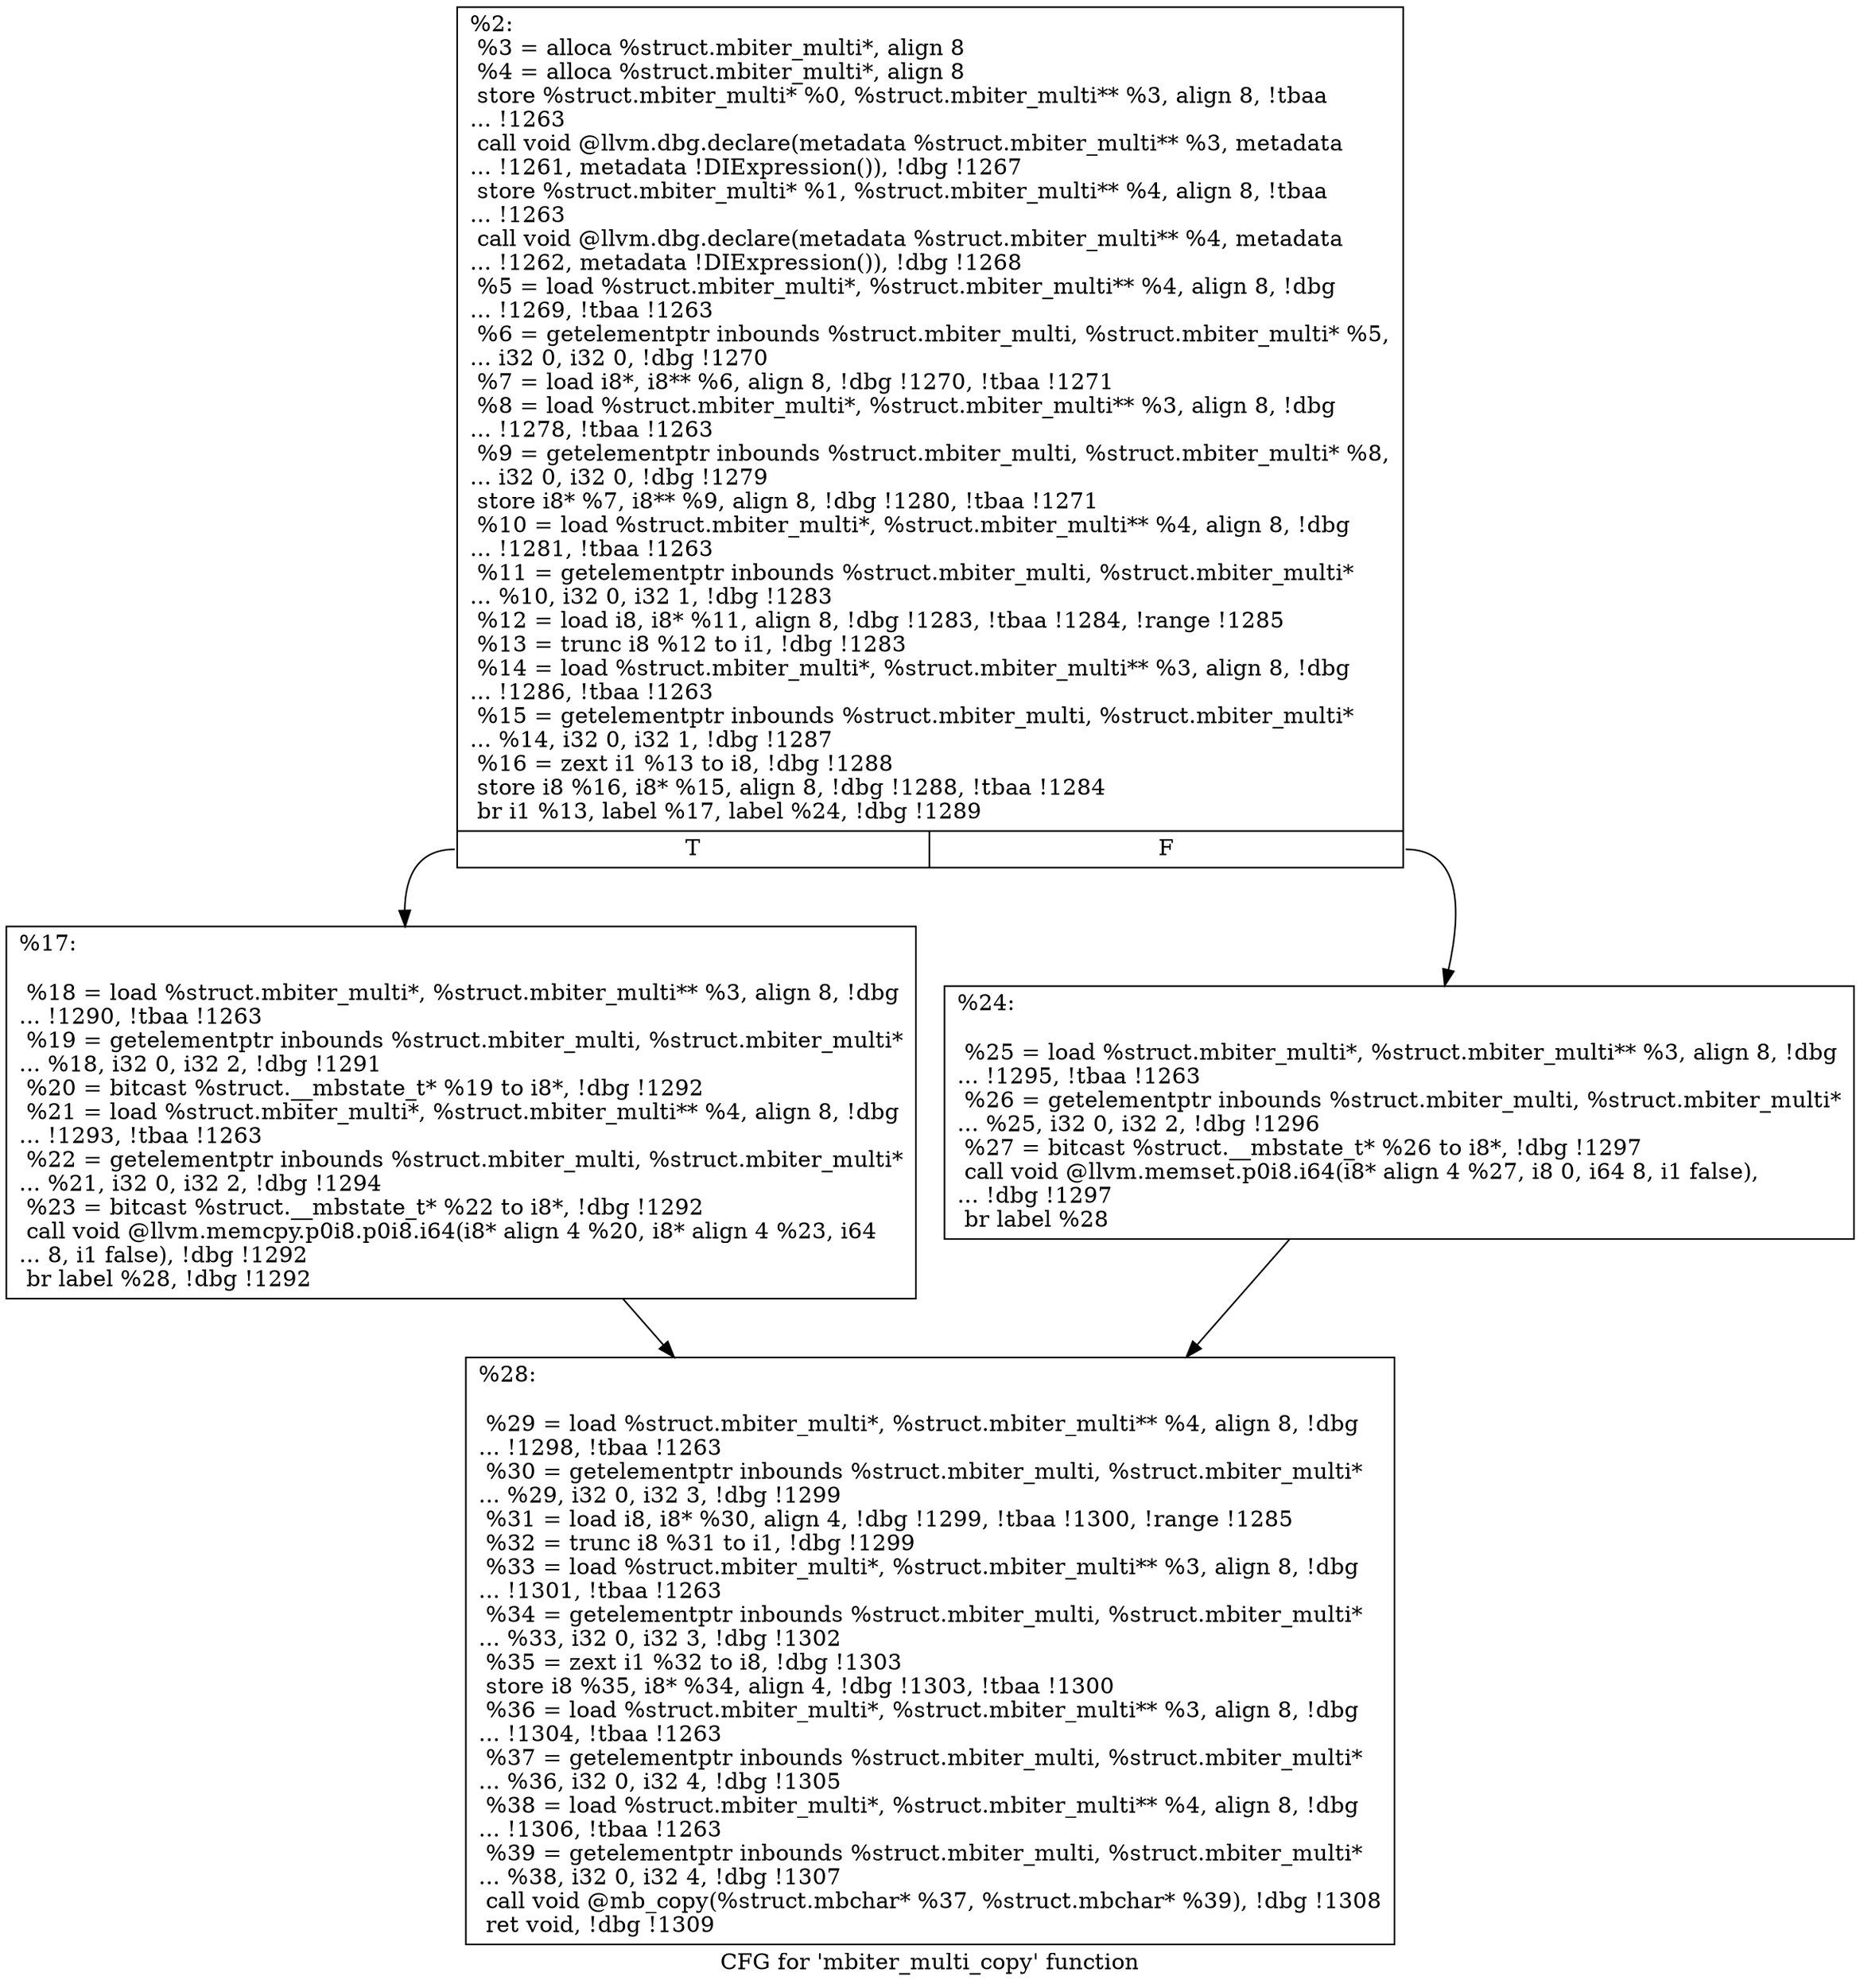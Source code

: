 digraph "CFG for 'mbiter_multi_copy' function" {
	label="CFG for 'mbiter_multi_copy' function";

	Node0x214ef50 [shape=record,label="{%2:\l  %3 = alloca %struct.mbiter_multi*, align 8\l  %4 = alloca %struct.mbiter_multi*, align 8\l  store %struct.mbiter_multi* %0, %struct.mbiter_multi** %3, align 8, !tbaa\l... !1263\l  call void @llvm.dbg.declare(metadata %struct.mbiter_multi** %3, metadata\l... !1261, metadata !DIExpression()), !dbg !1267\l  store %struct.mbiter_multi* %1, %struct.mbiter_multi** %4, align 8, !tbaa\l... !1263\l  call void @llvm.dbg.declare(metadata %struct.mbiter_multi** %4, metadata\l... !1262, metadata !DIExpression()), !dbg !1268\l  %5 = load %struct.mbiter_multi*, %struct.mbiter_multi** %4, align 8, !dbg\l... !1269, !tbaa !1263\l  %6 = getelementptr inbounds %struct.mbiter_multi, %struct.mbiter_multi* %5,\l... i32 0, i32 0, !dbg !1270\l  %7 = load i8*, i8** %6, align 8, !dbg !1270, !tbaa !1271\l  %8 = load %struct.mbiter_multi*, %struct.mbiter_multi** %3, align 8, !dbg\l... !1278, !tbaa !1263\l  %9 = getelementptr inbounds %struct.mbiter_multi, %struct.mbiter_multi* %8,\l... i32 0, i32 0, !dbg !1279\l  store i8* %7, i8** %9, align 8, !dbg !1280, !tbaa !1271\l  %10 = load %struct.mbiter_multi*, %struct.mbiter_multi** %4, align 8, !dbg\l... !1281, !tbaa !1263\l  %11 = getelementptr inbounds %struct.mbiter_multi, %struct.mbiter_multi*\l... %10, i32 0, i32 1, !dbg !1283\l  %12 = load i8, i8* %11, align 8, !dbg !1283, !tbaa !1284, !range !1285\l  %13 = trunc i8 %12 to i1, !dbg !1283\l  %14 = load %struct.mbiter_multi*, %struct.mbiter_multi** %3, align 8, !dbg\l... !1286, !tbaa !1263\l  %15 = getelementptr inbounds %struct.mbiter_multi, %struct.mbiter_multi*\l... %14, i32 0, i32 1, !dbg !1287\l  %16 = zext i1 %13 to i8, !dbg !1288\l  store i8 %16, i8* %15, align 8, !dbg !1288, !tbaa !1284\l  br i1 %13, label %17, label %24, !dbg !1289\l|{<s0>T|<s1>F}}"];
	Node0x214ef50:s0 -> Node0x214ffc0;
	Node0x214ef50:s1 -> Node0x2150010;
	Node0x214ffc0 [shape=record,label="{%17:\l\l  %18 = load %struct.mbiter_multi*, %struct.mbiter_multi** %3, align 8, !dbg\l... !1290, !tbaa !1263\l  %19 = getelementptr inbounds %struct.mbiter_multi, %struct.mbiter_multi*\l... %18, i32 0, i32 2, !dbg !1291\l  %20 = bitcast %struct.__mbstate_t* %19 to i8*, !dbg !1292\l  %21 = load %struct.mbiter_multi*, %struct.mbiter_multi** %4, align 8, !dbg\l... !1293, !tbaa !1263\l  %22 = getelementptr inbounds %struct.mbiter_multi, %struct.mbiter_multi*\l... %21, i32 0, i32 2, !dbg !1294\l  %23 = bitcast %struct.__mbstate_t* %22 to i8*, !dbg !1292\l  call void @llvm.memcpy.p0i8.p0i8.i64(i8* align 4 %20, i8* align 4 %23, i64\l... 8, i1 false), !dbg !1292\l  br label %28, !dbg !1292\l}"];
	Node0x214ffc0 -> Node0x2150060;
	Node0x2150010 [shape=record,label="{%24:\l\l  %25 = load %struct.mbiter_multi*, %struct.mbiter_multi** %3, align 8, !dbg\l... !1295, !tbaa !1263\l  %26 = getelementptr inbounds %struct.mbiter_multi, %struct.mbiter_multi*\l... %25, i32 0, i32 2, !dbg !1296\l  %27 = bitcast %struct.__mbstate_t* %26 to i8*, !dbg !1297\l  call void @llvm.memset.p0i8.i64(i8* align 4 %27, i8 0, i64 8, i1 false),\l... !dbg !1297\l  br label %28\l}"];
	Node0x2150010 -> Node0x2150060;
	Node0x2150060 [shape=record,label="{%28:\l\l  %29 = load %struct.mbiter_multi*, %struct.mbiter_multi** %4, align 8, !dbg\l... !1298, !tbaa !1263\l  %30 = getelementptr inbounds %struct.mbiter_multi, %struct.mbiter_multi*\l... %29, i32 0, i32 3, !dbg !1299\l  %31 = load i8, i8* %30, align 4, !dbg !1299, !tbaa !1300, !range !1285\l  %32 = trunc i8 %31 to i1, !dbg !1299\l  %33 = load %struct.mbiter_multi*, %struct.mbiter_multi** %3, align 8, !dbg\l... !1301, !tbaa !1263\l  %34 = getelementptr inbounds %struct.mbiter_multi, %struct.mbiter_multi*\l... %33, i32 0, i32 3, !dbg !1302\l  %35 = zext i1 %32 to i8, !dbg !1303\l  store i8 %35, i8* %34, align 4, !dbg !1303, !tbaa !1300\l  %36 = load %struct.mbiter_multi*, %struct.mbiter_multi** %3, align 8, !dbg\l... !1304, !tbaa !1263\l  %37 = getelementptr inbounds %struct.mbiter_multi, %struct.mbiter_multi*\l... %36, i32 0, i32 4, !dbg !1305\l  %38 = load %struct.mbiter_multi*, %struct.mbiter_multi** %4, align 8, !dbg\l... !1306, !tbaa !1263\l  %39 = getelementptr inbounds %struct.mbiter_multi, %struct.mbiter_multi*\l... %38, i32 0, i32 4, !dbg !1307\l  call void @mb_copy(%struct.mbchar* %37, %struct.mbchar* %39), !dbg !1308\l  ret void, !dbg !1309\l}"];
}
